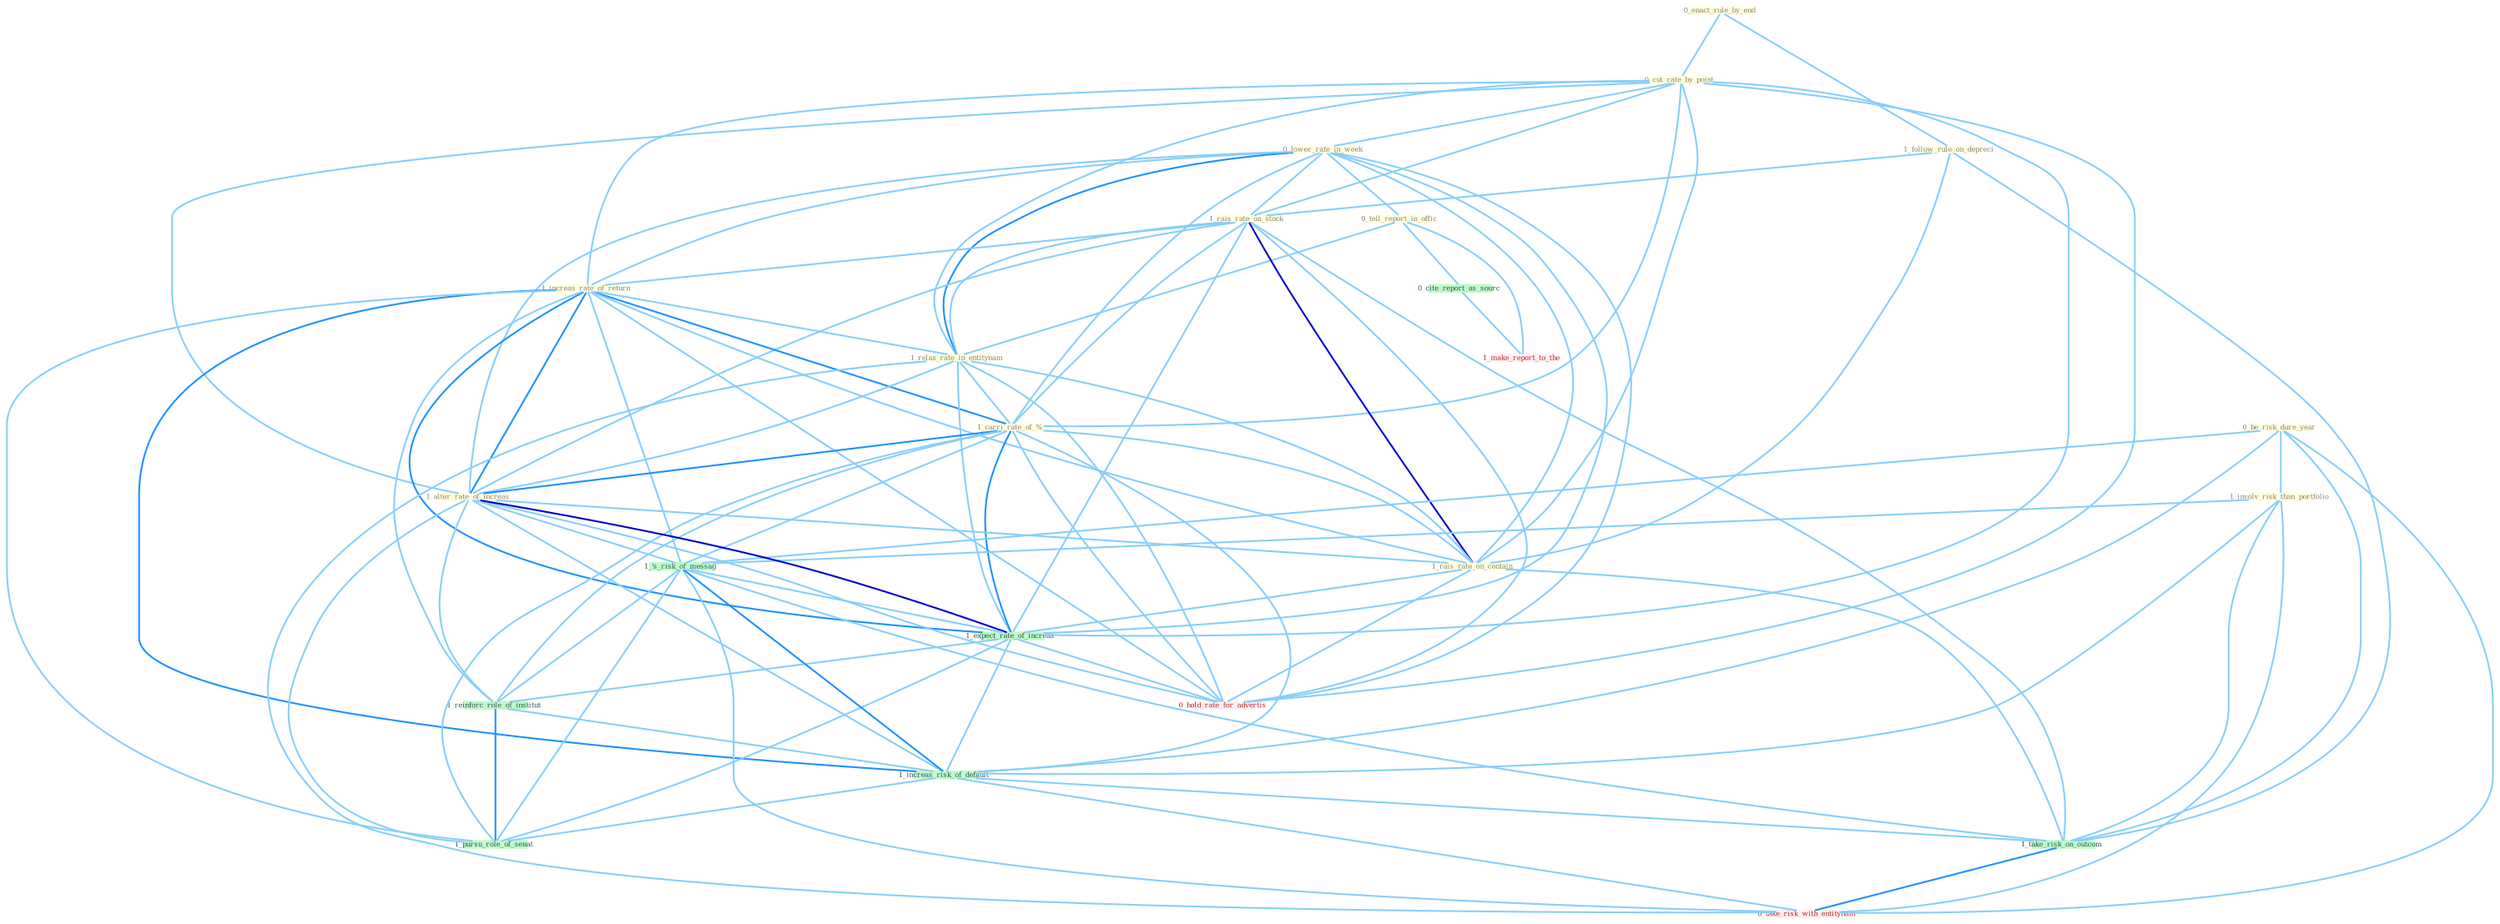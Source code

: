 Graph G{ 
    node
    [shape=polygon,style=filled,width=.5,height=.06,color="#BDFCC9",fixedsize=true,fontsize=4,
    fontcolor="#2f4f4f"];
    {node
    [color="#ffffe0", fontcolor="#8b7d6b"] "0_enact_rule_by_end " "0_cut_rate_by_point " "0_lower_rate_in_week " "1_follow_rule_on_depreci " "0_tell_report_in_offic " "1_rais_rate_on_stock " "1_increas_rate_of_return " "1_relax_rate_in_entitynam " "1_carri_rate_of_% " "0_be_risk_dure_year " "1_involv_risk_than_portfolio " "1_alter_rate_of_increas " "1_rais_rate_on_contain "}
{node [color="#fff0f5", fontcolor="#b22222"] "1_make_report_to_the " "0_take_risk_with_entitynam " "0_hold_rate_for_advertis "}
edge [color="#B0E2FF"];

	"0_enact_rule_by_end " -- "0_cut_rate_by_point " [w="1", color="#87cefa" ];
	"0_enact_rule_by_end " -- "1_follow_rule_on_depreci " [w="1", color="#87cefa" ];
	"0_cut_rate_by_point " -- "0_lower_rate_in_week " [w="1", color="#87cefa" ];
	"0_cut_rate_by_point " -- "1_rais_rate_on_stock " [w="1", color="#87cefa" ];
	"0_cut_rate_by_point " -- "1_increas_rate_of_return " [w="1", color="#87cefa" ];
	"0_cut_rate_by_point " -- "1_relax_rate_in_entitynam " [w="1", color="#87cefa" ];
	"0_cut_rate_by_point " -- "1_carri_rate_of_% " [w="1", color="#87cefa" ];
	"0_cut_rate_by_point " -- "1_alter_rate_of_increas " [w="1", color="#87cefa" ];
	"0_cut_rate_by_point " -- "1_rais_rate_on_contain " [w="1", color="#87cefa" ];
	"0_cut_rate_by_point " -- "1_expect_rate_of_increas " [w="1", color="#87cefa" ];
	"0_cut_rate_by_point " -- "0_hold_rate_for_advertis " [w="1", color="#87cefa" ];
	"0_lower_rate_in_week " -- "0_tell_report_in_offic " [w="1", color="#87cefa" ];
	"0_lower_rate_in_week " -- "1_rais_rate_on_stock " [w="1", color="#87cefa" ];
	"0_lower_rate_in_week " -- "1_increas_rate_of_return " [w="1", color="#87cefa" ];
	"0_lower_rate_in_week " -- "1_relax_rate_in_entitynam " [w="2", color="#1e90ff" , len=0.8];
	"0_lower_rate_in_week " -- "1_carri_rate_of_% " [w="1", color="#87cefa" ];
	"0_lower_rate_in_week " -- "1_alter_rate_of_increas " [w="1", color="#87cefa" ];
	"0_lower_rate_in_week " -- "1_rais_rate_on_contain " [w="1", color="#87cefa" ];
	"0_lower_rate_in_week " -- "1_expect_rate_of_increas " [w="1", color="#87cefa" ];
	"0_lower_rate_in_week " -- "0_hold_rate_for_advertis " [w="1", color="#87cefa" ];
	"1_follow_rule_on_depreci " -- "1_rais_rate_on_stock " [w="1", color="#87cefa" ];
	"1_follow_rule_on_depreci " -- "1_rais_rate_on_contain " [w="1", color="#87cefa" ];
	"1_follow_rule_on_depreci " -- "1_take_risk_on_outcom " [w="1", color="#87cefa" ];
	"0_tell_report_in_offic " -- "1_relax_rate_in_entitynam " [w="1", color="#87cefa" ];
	"0_tell_report_in_offic " -- "0_cite_report_as_sourc " [w="1", color="#87cefa" ];
	"0_tell_report_in_offic " -- "1_make_report_to_the " [w="1", color="#87cefa" ];
	"1_rais_rate_on_stock " -- "1_increas_rate_of_return " [w="1", color="#87cefa" ];
	"1_rais_rate_on_stock " -- "1_relax_rate_in_entitynam " [w="1", color="#87cefa" ];
	"1_rais_rate_on_stock " -- "1_carri_rate_of_% " [w="1", color="#87cefa" ];
	"1_rais_rate_on_stock " -- "1_alter_rate_of_increas " [w="1", color="#87cefa" ];
	"1_rais_rate_on_stock " -- "1_rais_rate_on_contain " [w="3", color="#0000cd" , len=0.6];
	"1_rais_rate_on_stock " -- "1_expect_rate_of_increas " [w="1", color="#87cefa" ];
	"1_rais_rate_on_stock " -- "1_take_risk_on_outcom " [w="1", color="#87cefa" ];
	"1_rais_rate_on_stock " -- "0_hold_rate_for_advertis " [w="1", color="#87cefa" ];
	"1_increas_rate_of_return " -- "1_relax_rate_in_entitynam " [w="1", color="#87cefa" ];
	"1_increas_rate_of_return " -- "1_carri_rate_of_% " [w="2", color="#1e90ff" , len=0.8];
	"1_increas_rate_of_return " -- "1_alter_rate_of_increas " [w="2", color="#1e90ff" , len=0.8];
	"1_increas_rate_of_return " -- "1_rais_rate_on_contain " [w="1", color="#87cefa" ];
	"1_increas_rate_of_return " -- "1_'s_risk_of_messag " [w="1", color="#87cefa" ];
	"1_increas_rate_of_return " -- "1_expect_rate_of_increas " [w="2", color="#1e90ff" , len=0.8];
	"1_increas_rate_of_return " -- "1_reinforc_role_of_institut " [w="1", color="#87cefa" ];
	"1_increas_rate_of_return " -- "1_increas_risk_of_default " [w="2", color="#1e90ff" , len=0.8];
	"1_increas_rate_of_return " -- "1_pursu_role_of_senat " [w="1", color="#87cefa" ];
	"1_increas_rate_of_return " -- "0_hold_rate_for_advertis " [w="1", color="#87cefa" ];
	"1_relax_rate_in_entitynam " -- "1_carri_rate_of_% " [w="1", color="#87cefa" ];
	"1_relax_rate_in_entitynam " -- "1_alter_rate_of_increas " [w="1", color="#87cefa" ];
	"1_relax_rate_in_entitynam " -- "1_rais_rate_on_contain " [w="1", color="#87cefa" ];
	"1_relax_rate_in_entitynam " -- "1_expect_rate_of_increas " [w="1", color="#87cefa" ];
	"1_relax_rate_in_entitynam " -- "0_take_risk_with_entitynam " [w="1", color="#87cefa" ];
	"1_relax_rate_in_entitynam " -- "0_hold_rate_for_advertis " [w="1", color="#87cefa" ];
	"1_carri_rate_of_% " -- "1_alter_rate_of_increas " [w="2", color="#1e90ff" , len=0.8];
	"1_carri_rate_of_% " -- "1_rais_rate_on_contain " [w="1", color="#87cefa" ];
	"1_carri_rate_of_% " -- "1_'s_risk_of_messag " [w="1", color="#87cefa" ];
	"1_carri_rate_of_% " -- "1_expect_rate_of_increas " [w="2", color="#1e90ff" , len=0.8];
	"1_carri_rate_of_% " -- "1_reinforc_role_of_institut " [w="1", color="#87cefa" ];
	"1_carri_rate_of_% " -- "1_increas_risk_of_default " [w="1", color="#87cefa" ];
	"1_carri_rate_of_% " -- "1_pursu_role_of_senat " [w="1", color="#87cefa" ];
	"1_carri_rate_of_% " -- "0_hold_rate_for_advertis " [w="1", color="#87cefa" ];
	"0_be_risk_dure_year " -- "1_involv_risk_than_portfolio " [w="1", color="#87cefa" ];
	"0_be_risk_dure_year " -- "1_'s_risk_of_messag " [w="1", color="#87cefa" ];
	"0_be_risk_dure_year " -- "1_increas_risk_of_default " [w="1", color="#87cefa" ];
	"0_be_risk_dure_year " -- "1_take_risk_on_outcom " [w="1", color="#87cefa" ];
	"0_be_risk_dure_year " -- "0_take_risk_with_entitynam " [w="1", color="#87cefa" ];
	"1_involv_risk_than_portfolio " -- "1_'s_risk_of_messag " [w="1", color="#87cefa" ];
	"1_involv_risk_than_portfolio " -- "1_increas_risk_of_default " [w="1", color="#87cefa" ];
	"1_involv_risk_than_portfolio " -- "1_take_risk_on_outcom " [w="1", color="#87cefa" ];
	"1_involv_risk_than_portfolio " -- "0_take_risk_with_entitynam " [w="1", color="#87cefa" ];
	"1_alter_rate_of_increas " -- "1_rais_rate_on_contain " [w="1", color="#87cefa" ];
	"1_alter_rate_of_increas " -- "1_'s_risk_of_messag " [w="1", color="#87cefa" ];
	"1_alter_rate_of_increas " -- "1_expect_rate_of_increas " [w="3", color="#0000cd" , len=0.6];
	"1_alter_rate_of_increas " -- "1_reinforc_role_of_institut " [w="1", color="#87cefa" ];
	"1_alter_rate_of_increas " -- "1_increas_risk_of_default " [w="1", color="#87cefa" ];
	"1_alter_rate_of_increas " -- "1_pursu_role_of_senat " [w="1", color="#87cefa" ];
	"1_alter_rate_of_increas " -- "0_hold_rate_for_advertis " [w="1", color="#87cefa" ];
	"1_rais_rate_on_contain " -- "1_expect_rate_of_increas " [w="1", color="#87cefa" ];
	"1_rais_rate_on_contain " -- "1_take_risk_on_outcom " [w="1", color="#87cefa" ];
	"1_rais_rate_on_contain " -- "0_hold_rate_for_advertis " [w="1", color="#87cefa" ];
	"1_'s_risk_of_messag " -- "1_expect_rate_of_increas " [w="1", color="#87cefa" ];
	"1_'s_risk_of_messag " -- "1_reinforc_role_of_institut " [w="1", color="#87cefa" ];
	"1_'s_risk_of_messag " -- "1_increas_risk_of_default " [w="2", color="#1e90ff" , len=0.8];
	"1_'s_risk_of_messag " -- "1_take_risk_on_outcom " [w="1", color="#87cefa" ];
	"1_'s_risk_of_messag " -- "1_pursu_role_of_senat " [w="1", color="#87cefa" ];
	"1_'s_risk_of_messag " -- "0_take_risk_with_entitynam " [w="1", color="#87cefa" ];
	"1_expect_rate_of_increas " -- "1_reinforc_role_of_institut " [w="1", color="#87cefa" ];
	"1_expect_rate_of_increas " -- "1_increas_risk_of_default " [w="1", color="#87cefa" ];
	"1_expect_rate_of_increas " -- "1_pursu_role_of_senat " [w="1", color="#87cefa" ];
	"1_expect_rate_of_increas " -- "0_hold_rate_for_advertis " [w="1", color="#87cefa" ];
	"1_reinforc_role_of_institut " -- "1_increas_risk_of_default " [w="1", color="#87cefa" ];
	"1_reinforc_role_of_institut " -- "1_pursu_role_of_senat " [w="2", color="#1e90ff" , len=0.8];
	"1_increas_risk_of_default " -- "1_take_risk_on_outcom " [w="1", color="#87cefa" ];
	"1_increas_risk_of_default " -- "1_pursu_role_of_senat " [w="1", color="#87cefa" ];
	"1_increas_risk_of_default " -- "0_take_risk_with_entitynam " [w="1", color="#87cefa" ];
	"1_take_risk_on_outcom " -- "0_take_risk_with_entitynam " [w="2", color="#1e90ff" , len=0.8];
	"0_cite_report_as_sourc " -- "1_make_report_to_the " [w="1", color="#87cefa" ];
}